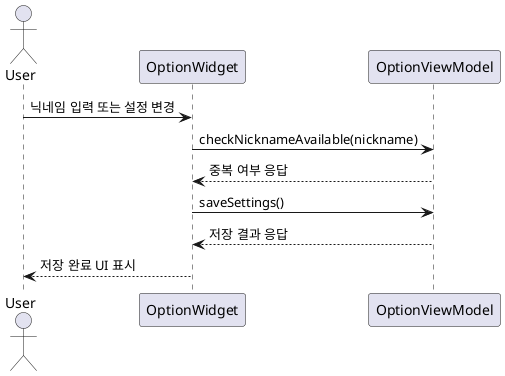 @startuml
actor User

participant "OptionWidget" as Widget
participant "OptionViewModel" as ViewModel

User -> Widget: 닉네임 입력 또는 설정 변경
Widget -> ViewModel: checkNicknameAvailable(nickname)
ViewModel --> Widget: 중복 여부 응답
Widget -> ViewModel: saveSettings()
ViewModel --> Widget: 저장 결과 응답
Widget --> User: 저장 완료 UI 표시

@enduml
